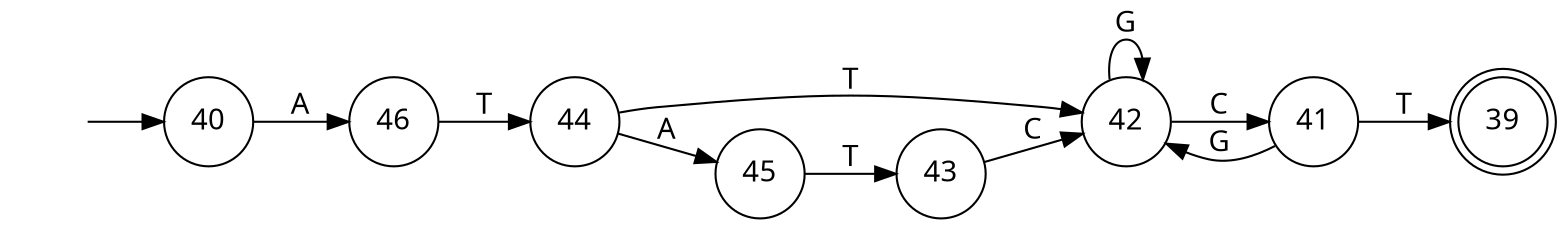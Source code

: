 digraph{
rankdir="LR";
fontname = "Microsoft YaHei";
node [shape = circle, fontname = "Microsoft YaHei"];
edge [fontname = "Microsoft YaHei"];
-1[style=invis];
39 [ shape = doublecircle ];
-1 -> 40;
40 -> 46[ label = "A" ];
46 -> 44[ label = "T" ];
44 -> 42[ label = "T" ];
44 -> 45[ label = "A" ];
41 -> 39[ label = "T" ];
41 -> 42[ label = "G" ];
42 -> 42[ label = "G" ];
42 -> 41[ label = "C" ];
43 -> 42[ label = "C" ];
45 -> 43[ label = "T" ];
}
